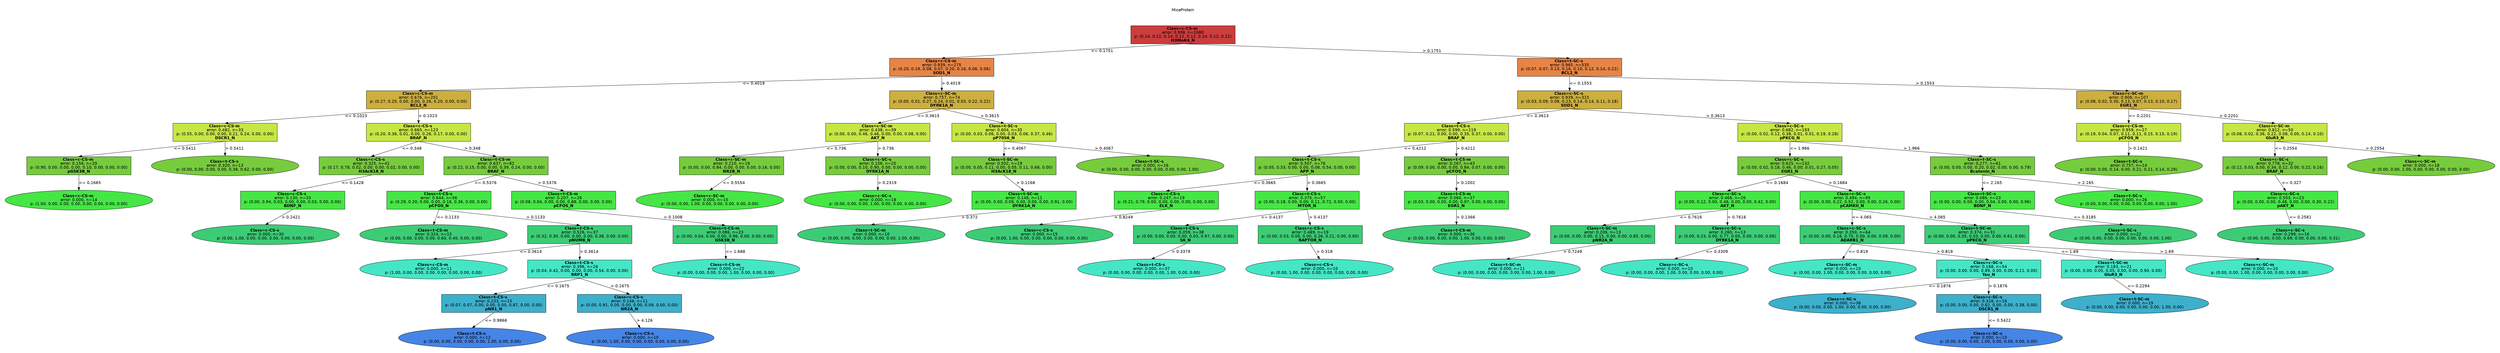 digraph Tree {
splines=false;
graph [pad=".25", ranksep="0.5", nodesep="1"];
node [shape=rect, style="filled", color="black", fontname="helvetica",fillcolor="white"] ;
edge [fontname="helvetica"] ;
0 [label="MiceProtein", shape=plaintext];
0:s -> 1:n [style=invis];   
1 [label=<<b> Class=c-CS-m </b> <br/> error: 0.998, n=1080 <br/> p: (0.14, 0.12, 0.14, 0.12, 0.12, 0.10, 0.12, 0.12) <br/><b>H3MeK4_N</b>>, fillcolor="0.000 0.7 0.800", shape="rect"];
2 [label=<<b> Class=c-CS-m </b> <br/> error: 0.939, n=275 <br/> p: (0.20, 0.19, 0.08, 0.07, 0.20, 0.16, 0.06, 0.06) <br/><b>SOD1_N</b>>, fillcolor="0.067 0.7 0.900", shape="rect"];
1:s -> 2:n [label="<= 0.1751"] ;
3 [label=<<b> Class=c-CS-m </b> <br/> error: 0.676, n=201 <br/> p: (0.27, 0.25, 0.00, 0.00, 0.26, 0.20, 0.00, 0.00) <br/><b>BCL2_N</b>>, fillcolor="0.133 0.7 0.800", shape="rect"];
2:s -> 3:n [label="<= 0.4019"] ;
4 [label=<<b> Class=c-CS-m </b> <br/> error: 0.482, n=33 <br/> p: (0.55, 0.00, 0.00, 0.00, 0.21, 0.24, 0.00, 0.00) <br/><b>DSCR1_N</b>>, fillcolor="0.200 0.7 0.900", shape="rect"];
3:s -> 4:n [label="<= 0.1023"] ;
5 [label=<<b> Class=c-CS-m </b> <br/> error: 0.156, n=20 <br/> p: (0.90, 0.00, 0.00, 0.00, 0.10, 0.00, 0.00, 0.00) <br/><b>pGSK3B_N</b>>, fillcolor="0.267 0.7 0.800", shape="rect"];
4:s -> 5:n [label="<= 0.5411"] ;
6 [label=<<b> Class=c-CS-m </b> <br/> error: 0.000, n=14 <br/> p: (1.00, 0.00, 0.00, 0.00, 0.00, 0.00, 0.00, 0.00) >, fillcolor="0.333 0.7 0.900", shape="oval"];
5:s -> 6:n [label="<= 0.1665"] ;
7 [label=<<b> Class=t-CS-s </b> <br/> error: 0.320, n=13 <br/> p: (0.00, 0.00, 0.00, 0.00, 0.38, 0.62, 0.00, 0.00) >, fillcolor="0.267 0.7 0.800", shape="oval"];
4:s -> 7:n [label="> 0.5411"] ;
8 [label=<<b> Class=c-CS-s </b> <br/> error: 0.665, n=123 <br/> p: (0.20, 0.36, 0.01, 0.00, 0.26, 0.17, 0.00, 0.00) <br/><b>BRAF_N</b>>, fillcolor="0.200 0.7 0.900", shape="rect"];
3:s -> 8:n [label="> 0.1023"] ;
9 [label=<<b> Class=c-CS-s </b> <br/> error: 0.325, n=41 <br/> p: (0.17, 0.78, 0.02, 0.00, 0.00, 0.02, 0.00, 0.00) <br/><b>H3AcK18_N</b>>, fillcolor="0.267 0.7 0.800", shape="rect"];
8:s -> 9:n [label="<= 0.348"] ;
10 [label=<<b> Class=c-CS-s </b> <br/> error: 0.130, n=33 <br/> p: (0.00, 0.94, 0.03, 0.00, 0.00, 0.03, 0.00, 0.00) <br/><b>BDNF_N</b>>, fillcolor="0.333 0.7 0.900", shape="rect"];
9:s -> 10:n [label="<= 0.1428"] ;
11 [label=<<b> Class=c-CS-s </b> <br/> error: 0.000, n=30 <br/> p: (0.00, 1.00, 0.00, 0.00, 0.00, 0.00, 0.00, 0.00) >, fillcolor="0.400 0.7 0.800", shape="oval"];
10:s -> 11:n [label="> 0.2421"] ;
12 [label=<<b> Class=t-CS-m </b> <br/> error: 0.637, n=82 <br/> p: (0.22, 0.15, 0.00, 0.00, 0.39, 0.24, 0.00, 0.00) <br/><b>BRAF_N</b>>, fillcolor="0.267 0.7 0.800", shape="rect"];
8:s -> 12:n [label="> 0.348"] ;
13 [label=<<b> Class=t-CS-s </b> <br/> error: 0.644, n=56 <br/> p: (0.29, 0.20, 0.00, 0.00, 0.16, 0.36, 0.00, 0.00) <br/><b>pCFOS_N</b>>, fillcolor="0.333 0.7 0.900", shape="rect"];
12:s -> 13:n [label="<= 0.5376"] ;
14 [label=<<b> Class=t-CS-m </b> <br/> error: 0.324, n=15 <br/> p: (0.00, 0.00, 0.00, 0.00, 0.60, 0.40, 0.00, 0.00) >, fillcolor="0.400 0.7 0.800", shape="oval"];
13:s -> 14:n [label="<= 0.1133"] ;
15 [label=<<b> Class=t-CS-s </b> <br/> error: 0.526, n=37 <br/> p: (0.32, 0.30, 0.00, 0.00, 0.00, 0.38, 0.00, 0.00) <br/><b>pNUMB_N</b>>, fillcolor="0.400 0.7 0.800", shape="rect"];
13:s -> 15:n [label="> 0.1133"] ;
16 [label=<<b> Class=c-CS-m </b> <br/> error: 0.000, n=11 <br/> p: (1.00, 0.00, 0.00, 0.00, 0.00, 0.00, 0.00, 0.00) >, fillcolor="0.467 0.7 0.900", shape="oval"];
15:s -> 16:n [label="<= 0.3614"] ;
17 [label=<<b> Class=t-CS-s </b> <br/> error: 0.396, n=26 <br/> p: (0.04, 0.42, 0.00, 0.00, 0.00, 0.54, 0.00, 0.00) <br/><b>RRP1_N</b>>, fillcolor="0.467 0.7 0.900", shape="rect"];
15:s -> 17:n [label="> 0.3614"] ;
18 [label=<<b> Class=t-CS-s </b> <br/> error: 0.233, n=15 <br/> p: (0.07, 0.07, 0.00, 0.00, 0.00, 0.87, 0.00, 0.00) <br/><b>pNR1_N</b>>, fillcolor="0.533 0.7 0.800", shape="rect"];
17:s -> 18:n [label="<= 0.1675"] ;
19 [label=<<b> Class=t-CS-s </b> <br/> error: 0.000, n=12 <br/> p: (0.00, 0.00, 0.00, 0.00, 0.00, 1.00, 0.00, 0.00) >, fillcolor="0.600 0.7 0.900", shape="oval"];
18:s -> 19:n [label="<= 0.9866"] ;
20 [label=<<b> Class=c-CS-s </b> <br/> error: 0.146, n=11 <br/> p: (0.00, 0.91, 0.00, 0.00, 0.00, 0.09, 0.00, 0.00) <br/><b>NR2A_N</b>>, fillcolor="0.533 0.7 0.800", shape="rect"];
17:s -> 20:n [label="> 0.1675"] ;
21 [label=<<b> Class=c-CS-s </b> <br/> error: 0.000, n=10 <br/> p: (0.00, 1.00, 0.00, 0.00, 0.00, 0.00, 0.00, 0.00) >, fillcolor="0.600 0.7 0.900", shape="oval"];
20:s -> 21:n [label="> 4.126"] ;
22 [label=<<b> Class=t-CS-m </b> <br/> error: 0.207, n=26 <br/> p: (0.08, 0.04, 0.00, 0.00, 0.88, 0.00, 0.00, 0.00) <br/><b>pCFOS_N</b>>, fillcolor="0.333 0.7 0.900", shape="rect"];
12:s -> 22:n [label="> 0.5376"] ;
23 [label=<<b> Class=t-CS-m </b> <br/> error: 0.086, n=23 <br/> p: (0.00, 0.04, 0.00, 0.00, 0.96, 0.00, 0.00, 0.00) <br/><b>GSK3B_N</b>>, fillcolor="0.400 0.7 0.800", shape="rect"];
22:s -> 23:n [label="> 0.1008"] ;
24 [label=<<b> Class=t-CS-m </b> <br/> error: 0.000, n=22 <br/> p: (0.00, 0.00, 0.00, 0.00, 1.00, 0.00, 0.00, 0.00) >, fillcolor="0.467 0.7 0.900", shape="oval"];
23:s -> 24:n [label="<= 1.688"] ;
25 [label=<<b> Class=c-SC-m </b> <br/> error: 0.757, n=74 <br/> p: (0.00, 0.01, 0.27, 0.24, 0.01, 0.03, 0.22, 0.22) <br/><b>DYRK1A_N</b>>, fillcolor="0.133 0.7 0.800", shape="rect"];
2:s -> 25:n [label="> 0.4019"] ;
26 [label=<<b> Class=c-SC-m </b> <br/> error: 0.438, n=39 <br/> p: (0.00, 0.00, 0.46, 0.46, 0.00, 0.00, 0.08, 0.00) <br/><b>AKT_N</b>>, fillcolor="0.200 0.7 0.900", shape="rect"];
25:s -> 26:n [label="<= 0.3615"] ;
27 [label=<<b> Class=c-SC-m </b> <br/> error: 0.210, n=19 <br/> p: (0.00, 0.00, 0.84, 0.00, 0.00, 0.00, 0.16, 0.00) <br/><b>NR2B_N</b>>, fillcolor="0.267 0.7 0.800", shape="rect"];
26:s -> 27:n [label="<= 0.736"] ;
28 [label=<<b> Class=c-SC-m </b> <br/> error: 0.000, n=15 <br/> p: (0.00, 0.00, 1.00, 0.00, 0.00, 0.00, 0.00, 0.00) >, fillcolor="0.333 0.7 0.900", shape="oval"];
27:s -> 28:n [label="<= 0.5554"] ;
29 [label=<<b> Class=c-SC-s </b> <br/> error: 0.156, n=20 <br/> p: (0.00, 0.00, 0.10, 0.90, 0.00, 0.00, 0.00, 0.00) <br/><b>DYRK1A_N</b>>, fillcolor="0.267 0.7 0.800", shape="rect"];
26:s -> 29:n [label="> 0.736"] ;
30 [label=<<b> Class=c-SC-s </b> <br/> error: 0.000, n=18 <br/> p: (0.00, 0.00, 0.00, 1.00, 0.00, 0.00, 0.00, 0.00) >, fillcolor="0.333 0.7 0.900", shape="oval"];
29:s -> 30:n [label="> 0.2319"] ;
31 [label=<<b> Class=t-SC-s </b> <br/> error: 0.604, n=35 <br/> p: (0.00, 0.03, 0.06, 0.00, 0.03, 0.06, 0.37, 0.46) <br/><b>pP70S6_N</b>>, fillcolor="0.200 0.7 0.900", shape="rect"];
25:s -> 31:n [label="> 0.3615"] ;
32 [label=<<b> Class=t-SC-m </b> <br/> error: 0.502, n=19 <br/> p: (0.00, 0.05, 0.11, 0.00, 0.05, 0.11, 0.68, 0.00) <br/><b>H3AcK18_N</b>>, fillcolor="0.267 0.7 0.800", shape="rect"];
31:s -> 32:n [label="<= 0.4067"] ;
33 [label=<<b> Class=t-SC-m </b> <br/> error: 0.146, n=11 <br/> p: (0.00, 0.00, 0.09, 0.00, 0.00, 0.00, 0.91, 0.00) <br/><b>DYRK1A_N</b>>, fillcolor="0.333 0.7 0.900", shape="rect"];
32:s -> 33:n [label="> 0.1168"] ;
34 [label=<<b> Class=t-SC-m </b> <br/> error: 0.000, n=10 <br/> p: (0.00, 0.00, 0.00, 0.00, 0.00, 0.00, 1.00, 0.00) >, fillcolor="0.400 0.7 0.800", shape="oval"];
33:s -> 34:n [label="> 0.372"] ;
35 [label=<<b> Class=t-SC-s </b> <br/> error: 0.000, n=16 <br/> p: (0.00, 0.00, 0.00, 0.00, 0.00, 0.00, 0.00, 1.00) >, fillcolor="0.267 0.7 0.800", shape="oval"];
31:s -> 35:n [label="> 0.4067"] ;
36 [label=<<b> Class=t-SC-s </b> <br/> error: 0.965, n=535 <br/> p: (0.07, 0.07, 0.13, 0.16, 0.10, 0.12, 0.14, 0.22) <br/><b>BCL2_N</b>>, fillcolor="0.067 0.7 0.900", shape="rect"];
1:s -> 36:n [label="> 0.1751"] ;
37 [label=<<b> Class=c-SC-s </b> <br/> error: 0.939, n=315 <br/> p: (0.03, 0.09, 0.08, 0.23, 0.14, 0.14, 0.11, 0.18) <br/><b>SOD1_N</b>>, fillcolor="0.133 0.7 0.800", shape="rect"];
36:s -> 37:n [label="<= 0.1553"] ;
38 [label=<<b> Class=t-CS-s </b> <br/> error: 0.599, n=119 <br/> p: (0.07, 0.21, 0.00, 0.00, 0.35, 0.37, 0.00, 0.00) <br/><b>BRAF_N</b>>, fillcolor="0.200 0.7 0.900", shape="rect"];
37:s -> 38:n [label="<= 0.3613"] ;
39 [label=<<b> Class=t-CS-s </b> <br/> error: 0.507, n=76 <br/> p: (0.05, 0.33, 0.00, 0.00, 0.08, 0.54, 0.00, 0.00) <br/><b>APP_N</b>>, fillcolor="0.267 0.7 0.800", shape="rect"];
38:s -> 39:n [label="<= 0.4212"] ;
40 [label=<<b> Class=c-CS-s </b> <br/> error: 0.247, n=19 <br/> p: (0.21, 0.79, 0.00, 0.00, 0.00, 0.00, 0.00, 0.00) <br/><b>ELK_N</b>>, fillcolor="0.333 0.7 0.900", shape="rect"];
39:s -> 40:n [label="<= 0.3665"] ;
41 [label=<<b> Class=c-CS-s </b> <br/> error: 0.000, n=15 <br/> p: (0.00, 1.00, 0.00, 0.00, 0.00, 0.00, 0.00, 0.00) >, fillcolor="0.400 0.7 0.800", shape="oval"];
40:s -> 41:n [label="> 0.8249"] ;
42 [label=<<b> Class=t-CS-s </b> <br/> error: 0.375, n=57 <br/> p: (0.00, 0.18, 0.00, 0.00, 0.11, 0.72, 0.00, 0.00) <br/><b>MTOR_N</b>>, fillcolor="0.333 0.7 0.900", shape="rect"];
39:s -> 42:n [label="> 0.3665"] ;
43 [label=<<b> Class=t-CS-s </b> <br/> error: 0.059, n=38 <br/> p: (0.00, 0.00, 0.00, 0.00, 0.03, 0.97, 0.00, 0.00) <br/><b>S6_N</b>>, fillcolor="0.400 0.7 0.800", shape="rect"];
42:s -> 43:n [label="<= 0.4137"] ;
44 [label=<<b> Class=t-CS-s </b> <br/> error: 0.000, n=37 <br/> p: (0.00, 0.00, 0.00, 0.00, 0.00, 1.00, 0.00, 0.00) >, fillcolor="0.467 0.7 0.900", shape="oval"];
43:s -> 44:n [label="> 0.3379"] ;
45 [label=<<b> Class=c-CS-s </b> <br/> error: 0.489, n=19 <br/> p: (0.00, 0.53, 0.00, 0.00, 0.26, 0.21, 0.00, 0.00) <br/><b>RAPTOR_N</b>>, fillcolor="0.400 0.7 0.800", shape="rect"];
42:s -> 45:n [label="> 0.4137"] ;
46 [label=<<b> Class=c-CS-s </b> <br/> error: 0.000, n=10 <br/> p: (0.00, 1.00, 0.00, 0.00, 0.00, 0.00, 0.00, 0.00) >, fillcolor="0.467 0.7 0.900", shape="oval"];
45:s -> 46:n [label="> 0.318"] ;
47 [label=<<b> Class=t-CS-m </b> <br/> error: 0.267, n=43 <br/> p: (0.09, 0.00, 0.00, 0.00, 0.84, 0.07, 0.00, 0.00) <br/><b>pCFOS_N</b>>, fillcolor="0.267 0.7 0.800", shape="rect"];
38:s -> 47:n [label="> 0.4212"] ;
48 [label=<<b> Class=t-CS-m </b> <br/> error: 0.060, n=37 <br/> p: (0.03, 0.00, 0.00, 0.00, 0.97, 0.00, 0.00, 0.00) <br/><b>EGR1_N</b>>, fillcolor="0.333 0.7 0.900", shape="rect"];
47:s -> 48:n [label="> 0.1002"] ;
49 [label=<<b> Class=t-CS-m </b> <br/> error: 0.000, n=36 <br/> p: (0.00, 0.00, 0.00, 0.00, 1.00, 0.00, 0.00, 0.00) >, fillcolor="0.400 0.7 0.800", shape="oval"];
48:s -> 49:n [label="> 0.1366"] ;
50 [label=<<b> Class=c-SC-s </b> <br/> error: 0.682, n=193 <br/> p: (0.00, 0.02, 0.12, 0.38, 0.01, 0.01, 0.19, 0.28) <br/><b>pPKCG_N</b>>, fillcolor="0.200 0.7 0.900", shape="rect"];
37:s -> 50:n [label="> 0.3613"] ;
51 [label=<<b> Class=c-SC-s </b> <br/> error: 0.625, n=132 <br/> p: (0.00, 0.02, 0.18, 0.46, 0.00, 0.01, 0.27, 0.05) <br/><b>EGR1_N</b>>, fillcolor="0.267 0.7 0.800", shape="rect"];
50:s -> 51:n [label="<= 1.966"] ;
52 [label=<<b> Class=c-SC-s </b> <br/> error: 0.466, n=26 <br/> p: (0.00, 0.12, 0.00, 0.46, 0.00, 0.00, 0.42, 0.00) <br/><b>AKT_N</b>>, fillcolor="0.333 0.7 0.900", shape="rect"];
51:s -> 52:n [label="<= 0.1684"] ;
53 [label=<<b> Class=t-SC-m </b> <br/> error: 0.206, n=13 <br/> p: (0.00, 0.00, 0.00, 0.15, 0.00, 0.00, 0.85, 0.00) <br/><b>pNR2A_N</b>>, fillcolor="0.400 0.7 0.800", shape="rect"];
52:s -> 53:n [label="<= 0.7616"] ;
54 [label=<<b> Class=t-SC-m </b> <br/> error: 0.000, n=11 <br/> p: (0.00, 0.00, 0.00, 0.00, 0.00, 0.00, 1.00, 0.00) >, fillcolor="0.467 0.7 0.900", shape="oval"];
53:s -> 54:n [label="> 0.7249"] ;
55 [label=<<b> Class=c-SC-s </b> <br/> error: 0.260, n=13 <br/> p: (0.00, 0.23, 0.00, 0.77, 0.00, 0.00, 0.00, 0.00) <br/><b>DYRK1A_N</b>>, fillcolor="0.400 0.7 0.800", shape="rect"];
52:s -> 55:n [label="> 0.7616"] ;
56 [label=<<b> Class=c-SC-s </b> <br/> error: 0.000, n=10 <br/> p: (0.00, 0.00, 0.00, 1.00, 0.00, 0.00, 0.00, 0.00) >, fillcolor="0.467 0.7 0.900", shape="oval"];
55:s -> 56:n [label="<= 0.3309"] ;
57 [label=<<b> Class=c-SC-s </b> <br/> error: 0.494, n=95 <br/> p: (0.00, 0.00, 0.22, 0.52, 0.00, 0.00, 0.26, 0.00) <br/><b>pCAMKII_N</b>>, fillcolor="0.333 0.7 0.900", shape="rect"];
51:s -> 57:n [label="> 0.1684"] ;
58 [label=<<b> Class=c-SC-s </b> <br/> error: 0.350, n=64 <br/> p: (0.00, 0.00, 0.16, 0.75, 0.00, 0.00, 0.09, 0.00) <br/><b>ADARB1_N</b>>, fillcolor="0.400 0.7 0.800", shape="rect"];
57:s -> 58:n [label="<= 4.065"] ;
59 [label=<<b> Class=c-SC-m </b> <br/> error: 0.000, n=10 <br/> p: (0.00, 0.00, 1.00, 0.00, 0.00, 0.00, 0.00, 0.00) >, fillcolor="0.467 0.7 0.900", shape="oval"];
58:s -> 59:n [label="<= 0.819"] ;
60 [label=<<b> Class=c-SC-s </b> <br/> error: 0.168, n=54 <br/> p: (0.00, 0.00, 0.00, 0.89, 0.00, 0.00, 0.11, 0.00) <br/><b>Tau_N</b>>, fillcolor="0.467 0.7 0.900", shape="rect"];
58:s -> 60:n [label="> 0.819"] ;
61 [label=<<b> Class=c-SC-s </b> <br/> error: 0.000, n=38 <br/> p: (0.00, 0.00, 0.00, 1.00, 0.00, 0.00, 0.00, 0.00) >, fillcolor="0.533 0.7 0.800", shape="oval"];
60:s -> 61:n [label="<= 0.1876"] ;
62 [label=<<b> Class=c-SC-s </b> <br/> error: 0.318, n=16 <br/> p: (0.00, 0.00, 0.00, 0.62, 0.00, 0.00, 0.38, 0.00) <br/><b>DSCR1_N</b>>, fillcolor="0.533 0.7 0.800", shape="rect"];
60:s -> 62:n [label="> 0.1876"] ;
63 [label=<<b> Class=c-SC-s </b> <br/> error: 0.000, n=10 <br/> p: (0.00, 0.00, 0.00, 1.00, 0.00, 0.00, 0.00, 0.00) >, fillcolor="0.600 0.7 0.900", shape="oval"];
62:s -> 63:n [label="<= 0.5422"] ;
64 [label=<<b> Class=t-SC-m </b> <br/> error: 0.374, n=31 <br/> p: (0.00, 0.00, 0.35, 0.03, 0.00, 0.00, 0.61, 0.00) <br/><b>pPKCG_N</b>>, fillcolor="0.400 0.7 0.800", shape="rect"];
57:s -> 64:n [label="> 4.065"] ;
65 [label=<<b> Class=t-SC-m </b> <br/> error: 0.183, n=21 <br/> p: (0.00, 0.00, 0.05, 0.05, 0.00, 0.00, 0.90, 0.00) <br/><b>GluR3_N</b>>, fillcolor="0.467 0.7 0.900", shape="rect"];
64:s -> 65:n [label="<= 1.69"] ;
66 [label=<<b> Class=t-SC-m </b> <br/> error: 0.000, n=19 <br/> p: (0.00, 0.00, 0.00, 0.00, 0.00, 0.00, 1.00, 0.00) >, fillcolor="0.533 0.7 0.800", shape="oval"];
65:s -> 66:n [label="<= 0.2294"] ;
67 [label=<<b> Class=c-SC-m </b> <br/> error: 0.000, n=10 <br/> p: (0.00, 0.00, 1.00, 0.00, 0.00, 0.00, 0.00, 0.00) >, fillcolor="0.467 0.7 0.900", shape="oval"];
64:s -> 67:n [label="> 1.69"] ;
68 [label=<<b> Class=t-SC-s </b> <br/> error: 0.277, n=61 <br/> p: (0.00, 0.00, 0.00, 0.20, 0.02, 0.00, 0.00, 0.79) <br/><b>Bcatenin_N</b>>, fillcolor="0.267 0.7 0.800", shape="rect"];
50:s -> 68:n [label="> 1.966"] ;
69 [label=<<b> Class=t-SC-s </b> <br/> error: 0.086, n=23 <br/> p: (0.00, 0.00, 0.00, 0.00, 0.04, 0.00, 0.00, 0.96) <br/><b>BDNF_N</b>>, fillcolor="0.333 0.7 0.900", shape="rect"];
68:s -> 69:n [label="<= 2.165"] ;
70 [label=<<b> Class=t-SC-s </b> <br/> error: 0.000, n=22 <br/> p: (0.00, 0.00, 0.00, 0.00, 0.00, 0.00, 0.00, 1.00) >, fillcolor="0.400 0.7 0.800", shape="oval"];
69:s -> 70:n [label="<= 0.3185"] ;
71 [label=<<b> Class=t-SC-s </b> <br/> error: 0.000, n=26 <br/> p: (0.00, 0.00, 0.00, 0.00, 0.00, 0.00, 0.00, 1.00) >, fillcolor="0.333 0.7 0.900", shape="oval"];
68:s -> 71:n [label="> 2.165"] ;
72 [label=<<b> Class=c-SC-m </b> <br/> error: 0.908, n=107 <br/> p: (0.08, 0.02, 0.30, 0.13, 0.07, 0.13, 0.10, 0.17) <br/><b>EGR1_N</b>>, fillcolor="0.133 0.7 0.800", shape="rect"];
36:s -> 72:n [label="> 0.1553"] ;
73 [label=<<b> Class=c-CS-m </b> <br/> error: 0.959, n=27 <br/> p: (0.19, 0.04, 0.07, 0.11, 0.11, 0.15, 0.15, 0.19) <br/><b>pCFOS_N</b>>, fillcolor="0.200 0.7 0.900", shape="rect"];
72:s -> 73:n [label="<= 0.2201"] ;
74 [label=<<b> Class=t-SC-s </b> <br/> error: 0.757, n=14 <br/> p: (0.00, 0.00, 0.14, 0.00, 0.21, 0.21, 0.14, 0.29) >, fillcolor="0.267 0.7 0.800", shape="oval"];
73:s -> 74:n [label="> 0.1421"] ;
75 [label=<<b> Class=c-SC-m </b> <br/> error: 0.812, n=50 <br/> p: (0.08, 0.02, 0.36, 0.22, 0.08, 0.00, 0.14, 0.10) <br/><b>GluR3_N</b>>, fillcolor="0.200 0.7 0.900", shape="rect"];
72:s -> 75:n [label="> 0.2201"] ;
76 [label=<<b> Class=c-SC-s </b> <br/> error: 0.778, n=32 <br/> p: (0.12, 0.03, 0.00, 0.34, 0.12, 0.00, 0.22, 0.16) <br/><b>BRAF_N</b>>, fillcolor="0.267 0.7 0.800", shape="rect"];
75:s -> 76:n [label="<= 0.2554"] ;
77 [label=<<b> Class=c-SC-s </b> <br/> error: 0.503, n=23 <br/> p: (0.00, 0.00, 0.00, 0.48, 0.00, 0.00, 0.30, 0.22) <br/><b>pAKT_N</b>>, fillcolor="0.333 0.7 0.900", shape="rect"];
76:s -> 77:n [label="<= 0.327"] ;
78 [label=<<b> Class=c-SC-s </b> <br/> error: 0.299, n=16 <br/> p: (0.00, 0.00, 0.00, 0.69, 0.00, 0.00, 0.00, 0.31) >, fillcolor="0.400 0.7 0.800", shape="oval"];
77:s -> 78:n [label="<= 0.2581"] ;
79 [label=<<b> Class=c-SC-m </b> <br/> error: 0.000, n=18 <br/> p: (0.00, 0.00, 1.00, 0.00, 0.00, 0.00, 0.00, 0.00) >, fillcolor="0.267 0.7 0.800", shape="oval"];
75:s -> 79:n [label="> 0.2554"] ;

}